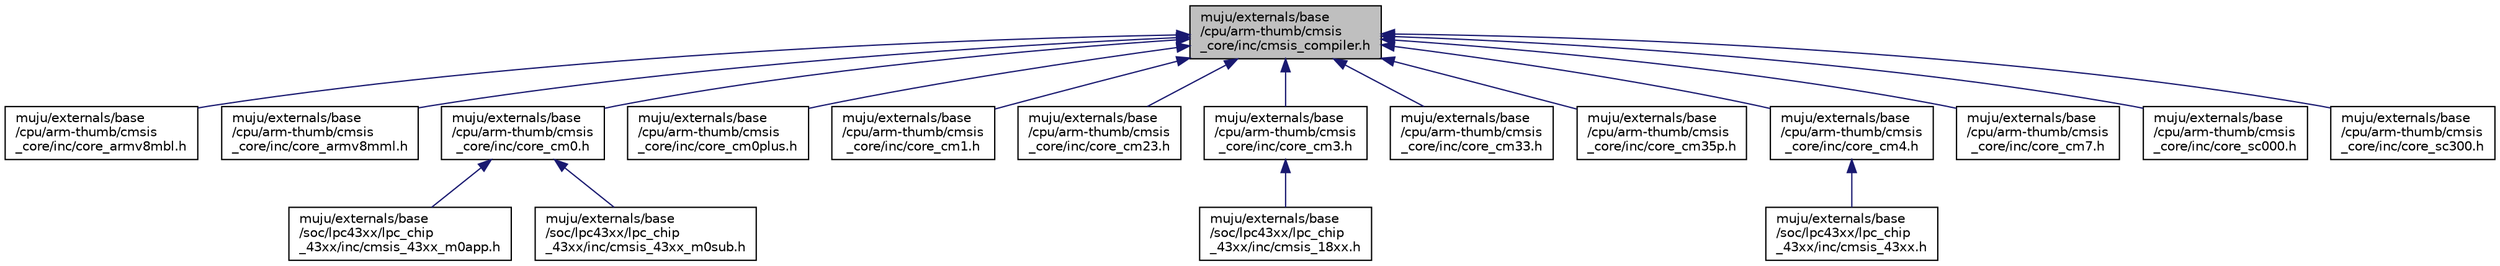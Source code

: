 digraph "muju/externals/base/cpu/arm-thumb/cmsis_core/inc/cmsis_compiler.h"
{
  edge [fontname="Helvetica",fontsize="10",labelfontname="Helvetica",labelfontsize="10"];
  node [fontname="Helvetica",fontsize="10",shape=record];
  Node2 [label="muju/externals/base\l/cpu/arm-thumb/cmsis\l_core/inc/cmsis_compiler.h",height=0.2,width=0.4,color="black", fillcolor="grey75", style="filled", fontcolor="black"];
  Node2 -> Node3 [dir="back",color="midnightblue",fontsize="10",style="solid"];
  Node3 [label="muju/externals/base\l/cpu/arm-thumb/cmsis\l_core/inc/core_armv8mbl.h",height=0.2,width=0.4,color="black", fillcolor="white", style="filled",URL="$core__armv8mbl_8h.html",tooltip="CMSIS Armv8-M Baseline Core Peripheral Access Layer Header File. "];
  Node2 -> Node4 [dir="back",color="midnightblue",fontsize="10",style="solid"];
  Node4 [label="muju/externals/base\l/cpu/arm-thumb/cmsis\l_core/inc/core_armv8mml.h",height=0.2,width=0.4,color="black", fillcolor="white", style="filled",URL="$core__armv8mml_8h.html",tooltip="CMSIS Armv8-M Mainline Core Peripheral Access Layer Header File. "];
  Node2 -> Node5 [dir="back",color="midnightblue",fontsize="10",style="solid"];
  Node5 [label="muju/externals/base\l/cpu/arm-thumb/cmsis\l_core/inc/core_cm0.h",height=0.2,width=0.4,color="black", fillcolor="white", style="filled",URL="$core__cm0_8h.html",tooltip="CMSIS Cortex-M0 Core Peripheral Access Layer Header File. "];
  Node5 -> Node6 [dir="back",color="midnightblue",fontsize="10",style="solid"];
  Node6 [label="muju/externals/base\l/soc/lpc43xx/lpc_chip\l_43xx/inc/cmsis_43xx_m0app.h",height=0.2,width=0.4,color="black", fillcolor="white", style="filled",URL="$cmsis__43xx__m0app_8h.html"];
  Node5 -> Node7 [dir="back",color="midnightblue",fontsize="10",style="solid"];
  Node7 [label="muju/externals/base\l/soc/lpc43xx/lpc_chip\l_43xx/inc/cmsis_43xx_m0sub.h",height=0.2,width=0.4,color="black", fillcolor="white", style="filled",URL="$cmsis__43xx__m0sub_8h.html"];
  Node2 -> Node8 [dir="back",color="midnightblue",fontsize="10",style="solid"];
  Node8 [label="muju/externals/base\l/cpu/arm-thumb/cmsis\l_core/inc/core_cm0plus.h",height=0.2,width=0.4,color="black", fillcolor="white", style="filled",URL="$core__cm0plus_8h.html",tooltip="CMSIS Cortex-M0+ Core Peripheral Access Layer Header File. "];
  Node2 -> Node9 [dir="back",color="midnightblue",fontsize="10",style="solid"];
  Node9 [label="muju/externals/base\l/cpu/arm-thumb/cmsis\l_core/inc/core_cm1.h",height=0.2,width=0.4,color="black", fillcolor="white", style="filled",URL="$core__cm1_8h.html",tooltip="CMSIS Cortex-M1 Core Peripheral Access Layer Header File. "];
  Node2 -> Node10 [dir="back",color="midnightblue",fontsize="10",style="solid"];
  Node10 [label="muju/externals/base\l/cpu/arm-thumb/cmsis\l_core/inc/core_cm23.h",height=0.2,width=0.4,color="black", fillcolor="white", style="filled",URL="$core__cm23_8h.html",tooltip="CMSIS Cortex-M23 Core Peripheral Access Layer Header File. "];
  Node2 -> Node11 [dir="back",color="midnightblue",fontsize="10",style="solid"];
  Node11 [label="muju/externals/base\l/cpu/arm-thumb/cmsis\l_core/inc/core_cm3.h",height=0.2,width=0.4,color="black", fillcolor="white", style="filled",URL="$core__cm3_8h.html",tooltip="CMSIS Cortex-M3 Core Peripheral Access Layer Header File. "];
  Node11 -> Node12 [dir="back",color="midnightblue",fontsize="10",style="solid"];
  Node12 [label="muju/externals/base\l/soc/lpc43xx/lpc_chip\l_43xx/inc/cmsis_18xx.h",height=0.2,width=0.4,color="black", fillcolor="white", style="filled",URL="$cmsis__18xx_8h.html"];
  Node2 -> Node13 [dir="back",color="midnightblue",fontsize="10",style="solid"];
  Node13 [label="muju/externals/base\l/cpu/arm-thumb/cmsis\l_core/inc/core_cm33.h",height=0.2,width=0.4,color="black", fillcolor="white", style="filled",URL="$core__cm33_8h.html",tooltip="CMSIS Cortex-M33 Core Peripheral Access Layer Header File. "];
  Node2 -> Node14 [dir="back",color="midnightblue",fontsize="10",style="solid"];
  Node14 [label="muju/externals/base\l/cpu/arm-thumb/cmsis\l_core/inc/core_cm35p.h",height=0.2,width=0.4,color="black", fillcolor="white", style="filled",URL="$core__cm35p_8h.html",tooltip="CMSIS Cortex-M35P Core Peripheral Access Layer Header File. "];
  Node2 -> Node15 [dir="back",color="midnightblue",fontsize="10",style="solid"];
  Node15 [label="muju/externals/base\l/cpu/arm-thumb/cmsis\l_core/inc/core_cm4.h",height=0.2,width=0.4,color="black", fillcolor="white", style="filled",URL="$core__cm4_8h.html",tooltip="CMSIS Cortex-M4 Core Peripheral Access Layer Header File. "];
  Node15 -> Node16 [dir="back",color="midnightblue",fontsize="10",style="solid"];
  Node16 [label="muju/externals/base\l/soc/lpc43xx/lpc_chip\l_43xx/inc/cmsis_43xx.h",height=0.2,width=0.4,color="black", fillcolor="white", style="filled",URL="$cmsis__43xx_8h.html"];
  Node2 -> Node17 [dir="back",color="midnightblue",fontsize="10",style="solid"];
  Node17 [label="muju/externals/base\l/cpu/arm-thumb/cmsis\l_core/inc/core_cm7.h",height=0.2,width=0.4,color="black", fillcolor="white", style="filled",URL="$core__cm7_8h.html",tooltip="CMSIS Cortex-M7 Core Peripheral Access Layer Header File. "];
  Node2 -> Node18 [dir="back",color="midnightblue",fontsize="10",style="solid"];
  Node18 [label="muju/externals/base\l/cpu/arm-thumb/cmsis\l_core/inc/core_sc000.h",height=0.2,width=0.4,color="black", fillcolor="white", style="filled",URL="$core__sc000_8h.html",tooltip="CMSIS SC000 Core Peripheral Access Layer Header File. "];
  Node2 -> Node19 [dir="back",color="midnightblue",fontsize="10",style="solid"];
  Node19 [label="muju/externals/base\l/cpu/arm-thumb/cmsis\l_core/inc/core_sc300.h",height=0.2,width=0.4,color="black", fillcolor="white", style="filled",URL="$core__sc300_8h.html",tooltip="CMSIS SC300 Core Peripheral Access Layer Header File. "];
}
